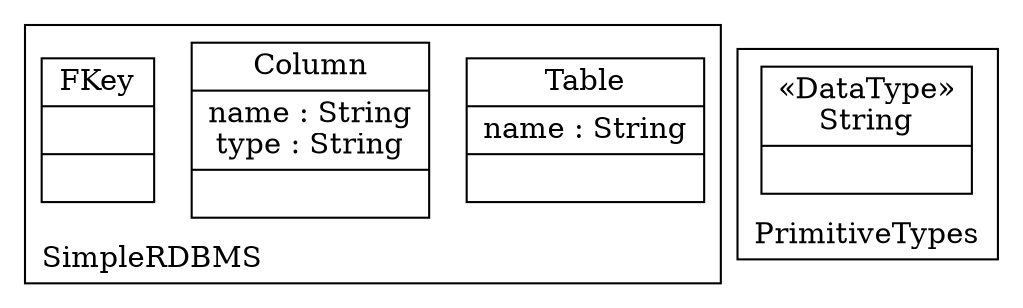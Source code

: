 digraph "KM3 Model in DOT" {
graph[rankdir=BT,labeljust=l,labelloc=t,nodeSep=0.75,compound=true];
 subgraph "cluster_SimpleRDBMS"{
labelloc=t
color=black
label=SimpleRDBMS
 node[shape=record];
Table[label="{Table|name : String| }"]
;
 node[shape=record];
Column[label="{Column|name : String\ntype : String| }"]
;
 node[shape=record];
FKey[label="{FKey| | }"]
;

} subgraph "cluster_PrimitiveTypes"{
labelloc=t
color=black
label=PrimitiveTypes
 node[shape=record];
String[label="{&#171;DataType&#187;\nString|}"]
;

}
}